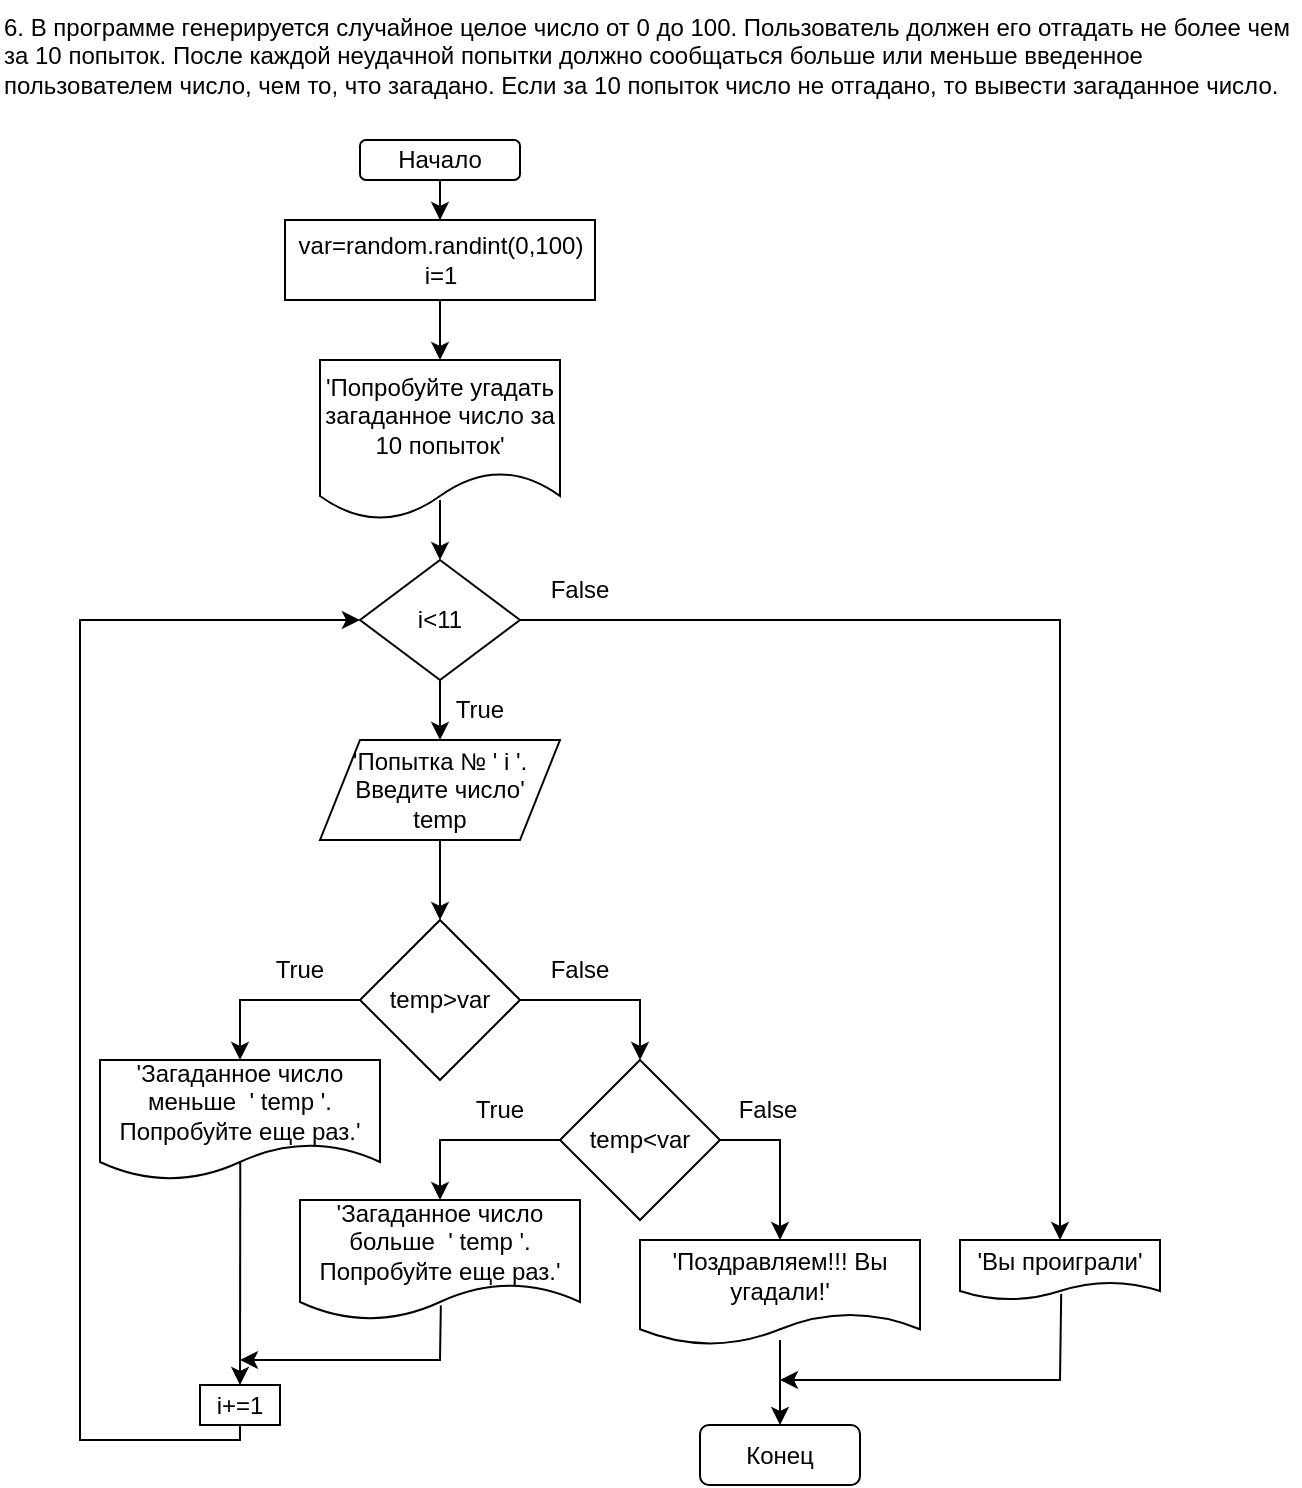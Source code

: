 <mxfile version="17.5.0" type="device"><diagram id="C5RBs43oDa-KdzZeNtuy" name="Page-1"><mxGraphModel dx="1673" dy="784" grid="1" gridSize="10" guides="1" tooltips="1" connect="1" arrows="1" fold="1" page="1" pageScale="1" pageWidth="827" pageHeight="1169" math="0" shadow="0"><root><mxCell id="WIyWlLk6GJQsqaUBKTNV-0"/><mxCell id="WIyWlLk6GJQsqaUBKTNV-1" parent="WIyWlLk6GJQsqaUBKTNV-0"/><mxCell id="eD7I3x-_jHl2GSEzCtqL-14" value="" style="edgeStyle=orthogonalEdgeStyle;rounded=0;orthogonalLoop=1;jettySize=auto;html=1;entryX=0.5;entryY=0;entryDx=0;entryDy=0;" parent="WIyWlLk6GJQsqaUBKTNV-1" source="eD7I3x-_jHl2GSEzCtqL-1" target="eD7I3x-_jHl2GSEzCtqL-2" edge="1"><mxGeometry relative="1" as="geometry"><mxPoint x="285" y="240" as="targetPoint"/></mxGeometry></mxCell><mxCell id="eD7I3x-_jHl2GSEzCtqL-1" value="Начало" style="rounded=1;whiteSpace=wrap;html=1;" parent="WIyWlLk6GJQsqaUBKTNV-1" vertex="1"><mxGeometry x="240" y="100" width="80" height="20" as="geometry"/></mxCell><mxCell id="eD7I3x-_jHl2GSEzCtqL-2" value="var=random.randint(0,100)&lt;br&gt;i=1" style="rounded=0;whiteSpace=wrap;html=1;" parent="WIyWlLk6GJQsqaUBKTNV-1" vertex="1"><mxGeometry x="202.5" y="140" width="155" height="40" as="geometry"/></mxCell><mxCell id="eD7I3x-_jHl2GSEzCtqL-3" value="i&amp;lt;11" style="rhombus;whiteSpace=wrap;html=1;" parent="WIyWlLk6GJQsqaUBKTNV-1" vertex="1"><mxGeometry x="240" y="310" width="80" height="60" as="geometry"/></mxCell><mxCell id="eD7I3x-_jHl2GSEzCtqL-13" value="Конец" style="rounded=1;whiteSpace=wrap;html=1;" parent="WIyWlLk6GJQsqaUBKTNV-1" vertex="1"><mxGeometry x="410" y="742.5" width="80" height="30" as="geometry"/></mxCell><mxCell id="eD7I3x-_jHl2GSEzCtqL-32" value="True" style="text;html=1;strokeColor=none;fillColor=none;align=center;verticalAlign=middle;whiteSpace=wrap;rounded=0;" parent="WIyWlLk6GJQsqaUBKTNV-1" vertex="1"><mxGeometry x="270" y="370" width="60" height="30" as="geometry"/></mxCell><mxCell id="eD7I3x-_jHl2GSEzCtqL-33" value="False" style="text;html=1;strokeColor=none;fillColor=none;align=center;verticalAlign=middle;whiteSpace=wrap;rounded=0;" parent="WIyWlLk6GJQsqaUBKTNV-1" vertex="1"><mxGeometry x="320" y="310" width="60" height="30" as="geometry"/></mxCell><mxCell id="NNNzcky4NgI1Qq3LzUva-1" value="'Загаданное число меньше&amp;nbsp; ' temp '. Попробуйте еще раз.'" style="shape=document;whiteSpace=wrap;html=1;boundedLbl=1;" vertex="1" parent="WIyWlLk6GJQsqaUBKTNV-1"><mxGeometry x="110" y="560" width="140" height="60" as="geometry"/></mxCell><mxCell id="NNNzcky4NgI1Qq3LzUva-4" value="True" style="text;html=1;strokeColor=none;fillColor=none;align=center;verticalAlign=middle;whiteSpace=wrap;rounded=0;" vertex="1" parent="WIyWlLk6GJQsqaUBKTNV-1"><mxGeometry x="180" y="500" width="60" height="30" as="geometry"/></mxCell><mxCell id="NNNzcky4NgI1Qq3LzUva-5" value="i+=1" style="rounded=0;whiteSpace=wrap;html=1;" vertex="1" parent="WIyWlLk6GJQsqaUBKTNV-1"><mxGeometry x="160" y="722.5" width="40" height="20" as="geometry"/></mxCell><mxCell id="NNNzcky4NgI1Qq3LzUva-8" value="False" style="text;html=1;strokeColor=none;fillColor=none;align=center;verticalAlign=middle;whiteSpace=wrap;rounded=0;" vertex="1" parent="WIyWlLk6GJQsqaUBKTNV-1"><mxGeometry x="320" y="500" width="60" height="30" as="geometry"/></mxCell><mxCell id="NNNzcky4NgI1Qq3LzUva-9" value="'Вы проиграли'" style="shape=document;whiteSpace=wrap;html=1;boundedLbl=1;" vertex="1" parent="WIyWlLk6GJQsqaUBKTNV-1"><mxGeometry x="540" y="650" width="100" height="30" as="geometry"/></mxCell><mxCell id="NNNzcky4NgI1Qq3LzUva-10" value="6. В программе генерируется случайное целое число от 0 до 100. Пользователь должен его отгадать не более чем за 10 попыток. После каждой неудачной попытки должно сообщаться больше или меньше введенное пользователем число, чем то, что загадано. Если за 10 попыток число не отгадано, то вывести загаданное число." style="text;whiteSpace=wrap;html=1;" vertex="1" parent="WIyWlLk6GJQsqaUBKTNV-1"><mxGeometry x="60" y="30" width="650" height="70" as="geometry"/></mxCell><mxCell id="NNNzcky4NgI1Qq3LzUva-12" value="'Попробуйте угадать загаданное число за 10 попыток'" style="shape=document;whiteSpace=wrap;html=1;boundedLbl=1;" vertex="1" parent="WIyWlLk6GJQsqaUBKTNV-1"><mxGeometry x="220" y="210" width="120" height="80" as="geometry"/></mxCell><mxCell id="NNNzcky4NgI1Qq3LzUva-13" value="" style="endArrow=classic;html=1;rounded=0;exitX=0.5;exitY=1;exitDx=0;exitDy=0;entryX=0.5;entryY=0;entryDx=0;entryDy=0;" edge="1" parent="WIyWlLk6GJQsqaUBKTNV-1" source="eD7I3x-_jHl2GSEzCtqL-2" target="NNNzcky4NgI1Qq3LzUva-12"><mxGeometry width="50" height="50" relative="1" as="geometry"><mxPoint x="120" y="230" as="sourcePoint"/><mxPoint x="170" y="180" as="targetPoint"/></mxGeometry></mxCell><mxCell id="NNNzcky4NgI1Qq3LzUva-14" value="" style="endArrow=classic;html=1;rounded=0;entryX=0.5;entryY=0;entryDx=0;entryDy=0;" edge="1" parent="WIyWlLk6GJQsqaUBKTNV-1" target="eD7I3x-_jHl2GSEzCtqL-3"><mxGeometry width="50" height="50" relative="1" as="geometry"><mxPoint x="280" y="280" as="sourcePoint"/><mxPoint x="140" y="270" as="targetPoint"/></mxGeometry></mxCell><mxCell id="NNNzcky4NgI1Qq3LzUva-15" value="'Попытка № ' i '. Введите число'&lt;br&gt;temp" style="shape=parallelogram;perimeter=parallelogramPerimeter;whiteSpace=wrap;html=1;fixedSize=1;" vertex="1" parent="WIyWlLk6GJQsqaUBKTNV-1"><mxGeometry x="220" y="400" width="120" height="50" as="geometry"/></mxCell><mxCell id="NNNzcky4NgI1Qq3LzUva-16" value="temp&amp;gt;var" style="rhombus;whiteSpace=wrap;html=1;" vertex="1" parent="WIyWlLk6GJQsqaUBKTNV-1"><mxGeometry x="240" y="490" width="80" height="80" as="geometry"/></mxCell><mxCell id="NNNzcky4NgI1Qq3LzUva-17" value="" style="endArrow=classic;html=1;rounded=0;exitX=0;exitY=0.5;exitDx=0;exitDy=0;entryX=0.5;entryY=0;entryDx=0;entryDy=0;" edge="1" parent="WIyWlLk6GJQsqaUBKTNV-1" source="NNNzcky4NgI1Qq3LzUva-16" target="NNNzcky4NgI1Qq3LzUva-1"><mxGeometry width="50" height="50" relative="1" as="geometry"><mxPoint x="90" y="550" as="sourcePoint"/><mxPoint x="140" y="500" as="targetPoint"/><Array as="points"><mxPoint x="180" y="530"/></Array></mxGeometry></mxCell><mxCell id="NNNzcky4NgI1Qq3LzUva-18" value="" style="endArrow=classic;html=1;rounded=0;exitX=0.5;exitY=1;exitDx=0;exitDy=0;entryX=0.5;entryY=0;entryDx=0;entryDy=0;" edge="1" parent="WIyWlLk6GJQsqaUBKTNV-1" source="eD7I3x-_jHl2GSEzCtqL-3" target="NNNzcky4NgI1Qq3LzUva-15"><mxGeometry width="50" height="50" relative="1" as="geometry"><mxPoint x="120" y="450" as="sourcePoint"/><mxPoint x="170" y="400" as="targetPoint"/></mxGeometry></mxCell><mxCell id="NNNzcky4NgI1Qq3LzUva-19" value="" style="endArrow=classic;html=1;rounded=0;exitX=0.5;exitY=1;exitDx=0;exitDy=0;entryX=0.5;entryY=0;entryDx=0;entryDy=0;" edge="1" parent="WIyWlLk6GJQsqaUBKTNV-1" source="NNNzcky4NgI1Qq3LzUva-15" target="NNNzcky4NgI1Qq3LzUva-16"><mxGeometry width="50" height="50" relative="1" as="geometry"><mxPoint x="130" y="480" as="sourcePoint"/><mxPoint x="180" y="430" as="targetPoint"/></mxGeometry></mxCell><mxCell id="NNNzcky4NgI1Qq3LzUva-20" value="'Загаданное число больше&amp;nbsp; ' temp '. Попробуйте еще раз.'" style="shape=document;whiteSpace=wrap;html=1;boundedLbl=1;" vertex="1" parent="WIyWlLk6GJQsqaUBKTNV-1"><mxGeometry x="210" y="630" width="140" height="60" as="geometry"/></mxCell><mxCell id="NNNzcky4NgI1Qq3LzUva-21" value="True" style="text;html=1;strokeColor=none;fillColor=none;align=center;verticalAlign=middle;whiteSpace=wrap;rounded=0;" vertex="1" parent="WIyWlLk6GJQsqaUBKTNV-1"><mxGeometry x="280" y="570" width="60" height="30" as="geometry"/></mxCell><mxCell id="NNNzcky4NgI1Qq3LzUva-22" value="False" style="text;html=1;strokeColor=none;fillColor=none;align=center;verticalAlign=middle;whiteSpace=wrap;rounded=0;" vertex="1" parent="WIyWlLk6GJQsqaUBKTNV-1"><mxGeometry x="414" y="570" width="60" height="30" as="geometry"/></mxCell><mxCell id="NNNzcky4NgI1Qq3LzUva-23" value="temp&amp;lt;var" style="rhombus;whiteSpace=wrap;html=1;" vertex="1" parent="WIyWlLk6GJQsqaUBKTNV-1"><mxGeometry x="340" y="560" width="80" height="80" as="geometry"/></mxCell><mxCell id="NNNzcky4NgI1Qq3LzUva-24" value="" style="endArrow=classic;html=1;rounded=0;exitX=0;exitY=0.5;exitDx=0;exitDy=0;entryX=0.5;entryY=0;entryDx=0;entryDy=0;" edge="1" parent="WIyWlLk6GJQsqaUBKTNV-1" source="NNNzcky4NgI1Qq3LzUva-23" target="NNNzcky4NgI1Qq3LzUva-20"><mxGeometry width="50" height="50" relative="1" as="geometry"><mxPoint x="190" y="620" as="sourcePoint"/><mxPoint x="240" y="570" as="targetPoint"/><Array as="points"><mxPoint x="280" y="600"/></Array></mxGeometry></mxCell><mxCell id="NNNzcky4NgI1Qq3LzUva-25" value="'Поздравляем!!! Вы угадали!'" style="shape=document;whiteSpace=wrap;html=1;boundedLbl=1;" vertex="1" parent="WIyWlLk6GJQsqaUBKTNV-1"><mxGeometry x="380" y="650" width="140" height="52.5" as="geometry"/></mxCell><mxCell id="NNNzcky4NgI1Qq3LzUva-30" value="" style="endArrow=classic;html=1;rounded=0;exitX=1;exitY=0.5;exitDx=0;exitDy=0;entryX=0.5;entryY=0;entryDx=0;entryDy=0;" edge="1" parent="WIyWlLk6GJQsqaUBKTNV-1" source="NNNzcky4NgI1Qq3LzUva-16" target="NNNzcky4NgI1Qq3LzUva-23"><mxGeometry width="50" height="50" relative="1" as="geometry"><mxPoint x="550" y="520" as="sourcePoint"/><mxPoint x="590" y="490" as="targetPoint"/><Array as="points"><mxPoint x="380" y="530"/></Array></mxGeometry></mxCell><mxCell id="NNNzcky4NgI1Qq3LzUva-31" value="" style="endArrow=classic;html=1;rounded=0;exitX=0.501;exitY=0.859;exitDx=0;exitDy=0;exitPerimeter=0;entryX=0.5;entryY=0;entryDx=0;entryDy=0;" edge="1" parent="WIyWlLk6GJQsqaUBKTNV-1" source="NNNzcky4NgI1Qq3LzUva-1" target="NNNzcky4NgI1Qq3LzUva-5"><mxGeometry width="50" height="50" relative="1" as="geometry"><mxPoint x="180" y="650" as="sourcePoint"/><mxPoint x="150" y="680" as="targetPoint"/></mxGeometry></mxCell><mxCell id="NNNzcky4NgI1Qq3LzUva-32" value="" style="endArrow=classic;html=1;rounded=0;exitX=0.503;exitY=0.878;exitDx=0;exitDy=0;exitPerimeter=0;" edge="1" parent="WIyWlLk6GJQsqaUBKTNV-1" source="NNNzcky4NgI1Qq3LzUva-20"><mxGeometry width="50" height="50" relative="1" as="geometry"><mxPoint x="280" y="780" as="sourcePoint"/><mxPoint x="180" y="710" as="targetPoint"/><Array as="points"><mxPoint x="280" y="710"/></Array></mxGeometry></mxCell><mxCell id="NNNzcky4NgI1Qq3LzUva-33" value="" style="endArrow=classic;html=1;rounded=0;exitX=0.5;exitY=1;exitDx=0;exitDy=0;entryX=0;entryY=0.5;entryDx=0;entryDy=0;" edge="1" parent="WIyWlLk6GJQsqaUBKTNV-1" source="NNNzcky4NgI1Qq3LzUva-5" target="eD7I3x-_jHl2GSEzCtqL-3"><mxGeometry width="50" height="50" relative="1" as="geometry"><mxPoint x="140" y="840" as="sourcePoint"/><mxPoint x="160" y="340" as="targetPoint"/><Array as="points"><mxPoint x="180" y="750"/><mxPoint x="100" y="750"/><mxPoint x="100" y="340"/></Array></mxGeometry></mxCell><mxCell id="NNNzcky4NgI1Qq3LzUva-34" value="" style="endArrow=classic;html=1;rounded=0;exitX=1;exitY=0.5;exitDx=0;exitDy=0;entryX=0.5;entryY=0;entryDx=0;entryDy=0;" edge="1" parent="WIyWlLk6GJQsqaUBKTNV-1" source="NNNzcky4NgI1Qq3LzUva-23" target="NNNzcky4NgI1Qq3LzUva-25"><mxGeometry width="50" height="50" relative="1" as="geometry"><mxPoint x="490" y="640" as="sourcePoint"/><mxPoint x="540" y="590" as="targetPoint"/><Array as="points"><mxPoint x="450" y="600"/></Array></mxGeometry></mxCell><mxCell id="NNNzcky4NgI1Qq3LzUva-35" value="" style="endArrow=classic;html=1;rounded=0;exitX=1;exitY=0.5;exitDx=0;exitDy=0;entryX=0.5;entryY=0;entryDx=0;entryDy=0;" edge="1" parent="WIyWlLk6GJQsqaUBKTNV-1" source="eD7I3x-_jHl2GSEzCtqL-3" target="NNNzcky4NgI1Qq3LzUva-9"><mxGeometry width="50" height="50" relative="1" as="geometry"><mxPoint x="420" y="420" as="sourcePoint"/><mxPoint x="470" y="370" as="targetPoint"/><Array as="points"><mxPoint x="590" y="340"/></Array></mxGeometry></mxCell><mxCell id="NNNzcky4NgI1Qq3LzUva-36" value="" style="endArrow=classic;html=1;rounded=0;entryX=0.5;entryY=0;entryDx=0;entryDy=0;" edge="1" parent="WIyWlLk6GJQsqaUBKTNV-1" target="eD7I3x-_jHl2GSEzCtqL-13"><mxGeometry width="50" height="50" relative="1" as="geometry"><mxPoint x="450" y="700" as="sourcePoint"/><mxPoint x="560" y="710" as="targetPoint"/></mxGeometry></mxCell><mxCell id="NNNzcky4NgI1Qq3LzUva-38" value="" style="endArrow=classic;html=1;rounded=0;exitX=0.506;exitY=0.898;exitDx=0;exitDy=0;exitPerimeter=0;" edge="1" parent="WIyWlLk6GJQsqaUBKTNV-1" source="NNNzcky4NgI1Qq3LzUva-9"><mxGeometry width="50" height="50" relative="1" as="geometry"><mxPoint x="510" y="780" as="sourcePoint"/><mxPoint x="450" y="720" as="targetPoint"/><Array as="points"><mxPoint x="590" y="720"/></Array></mxGeometry></mxCell></root></mxGraphModel></diagram></mxfile>